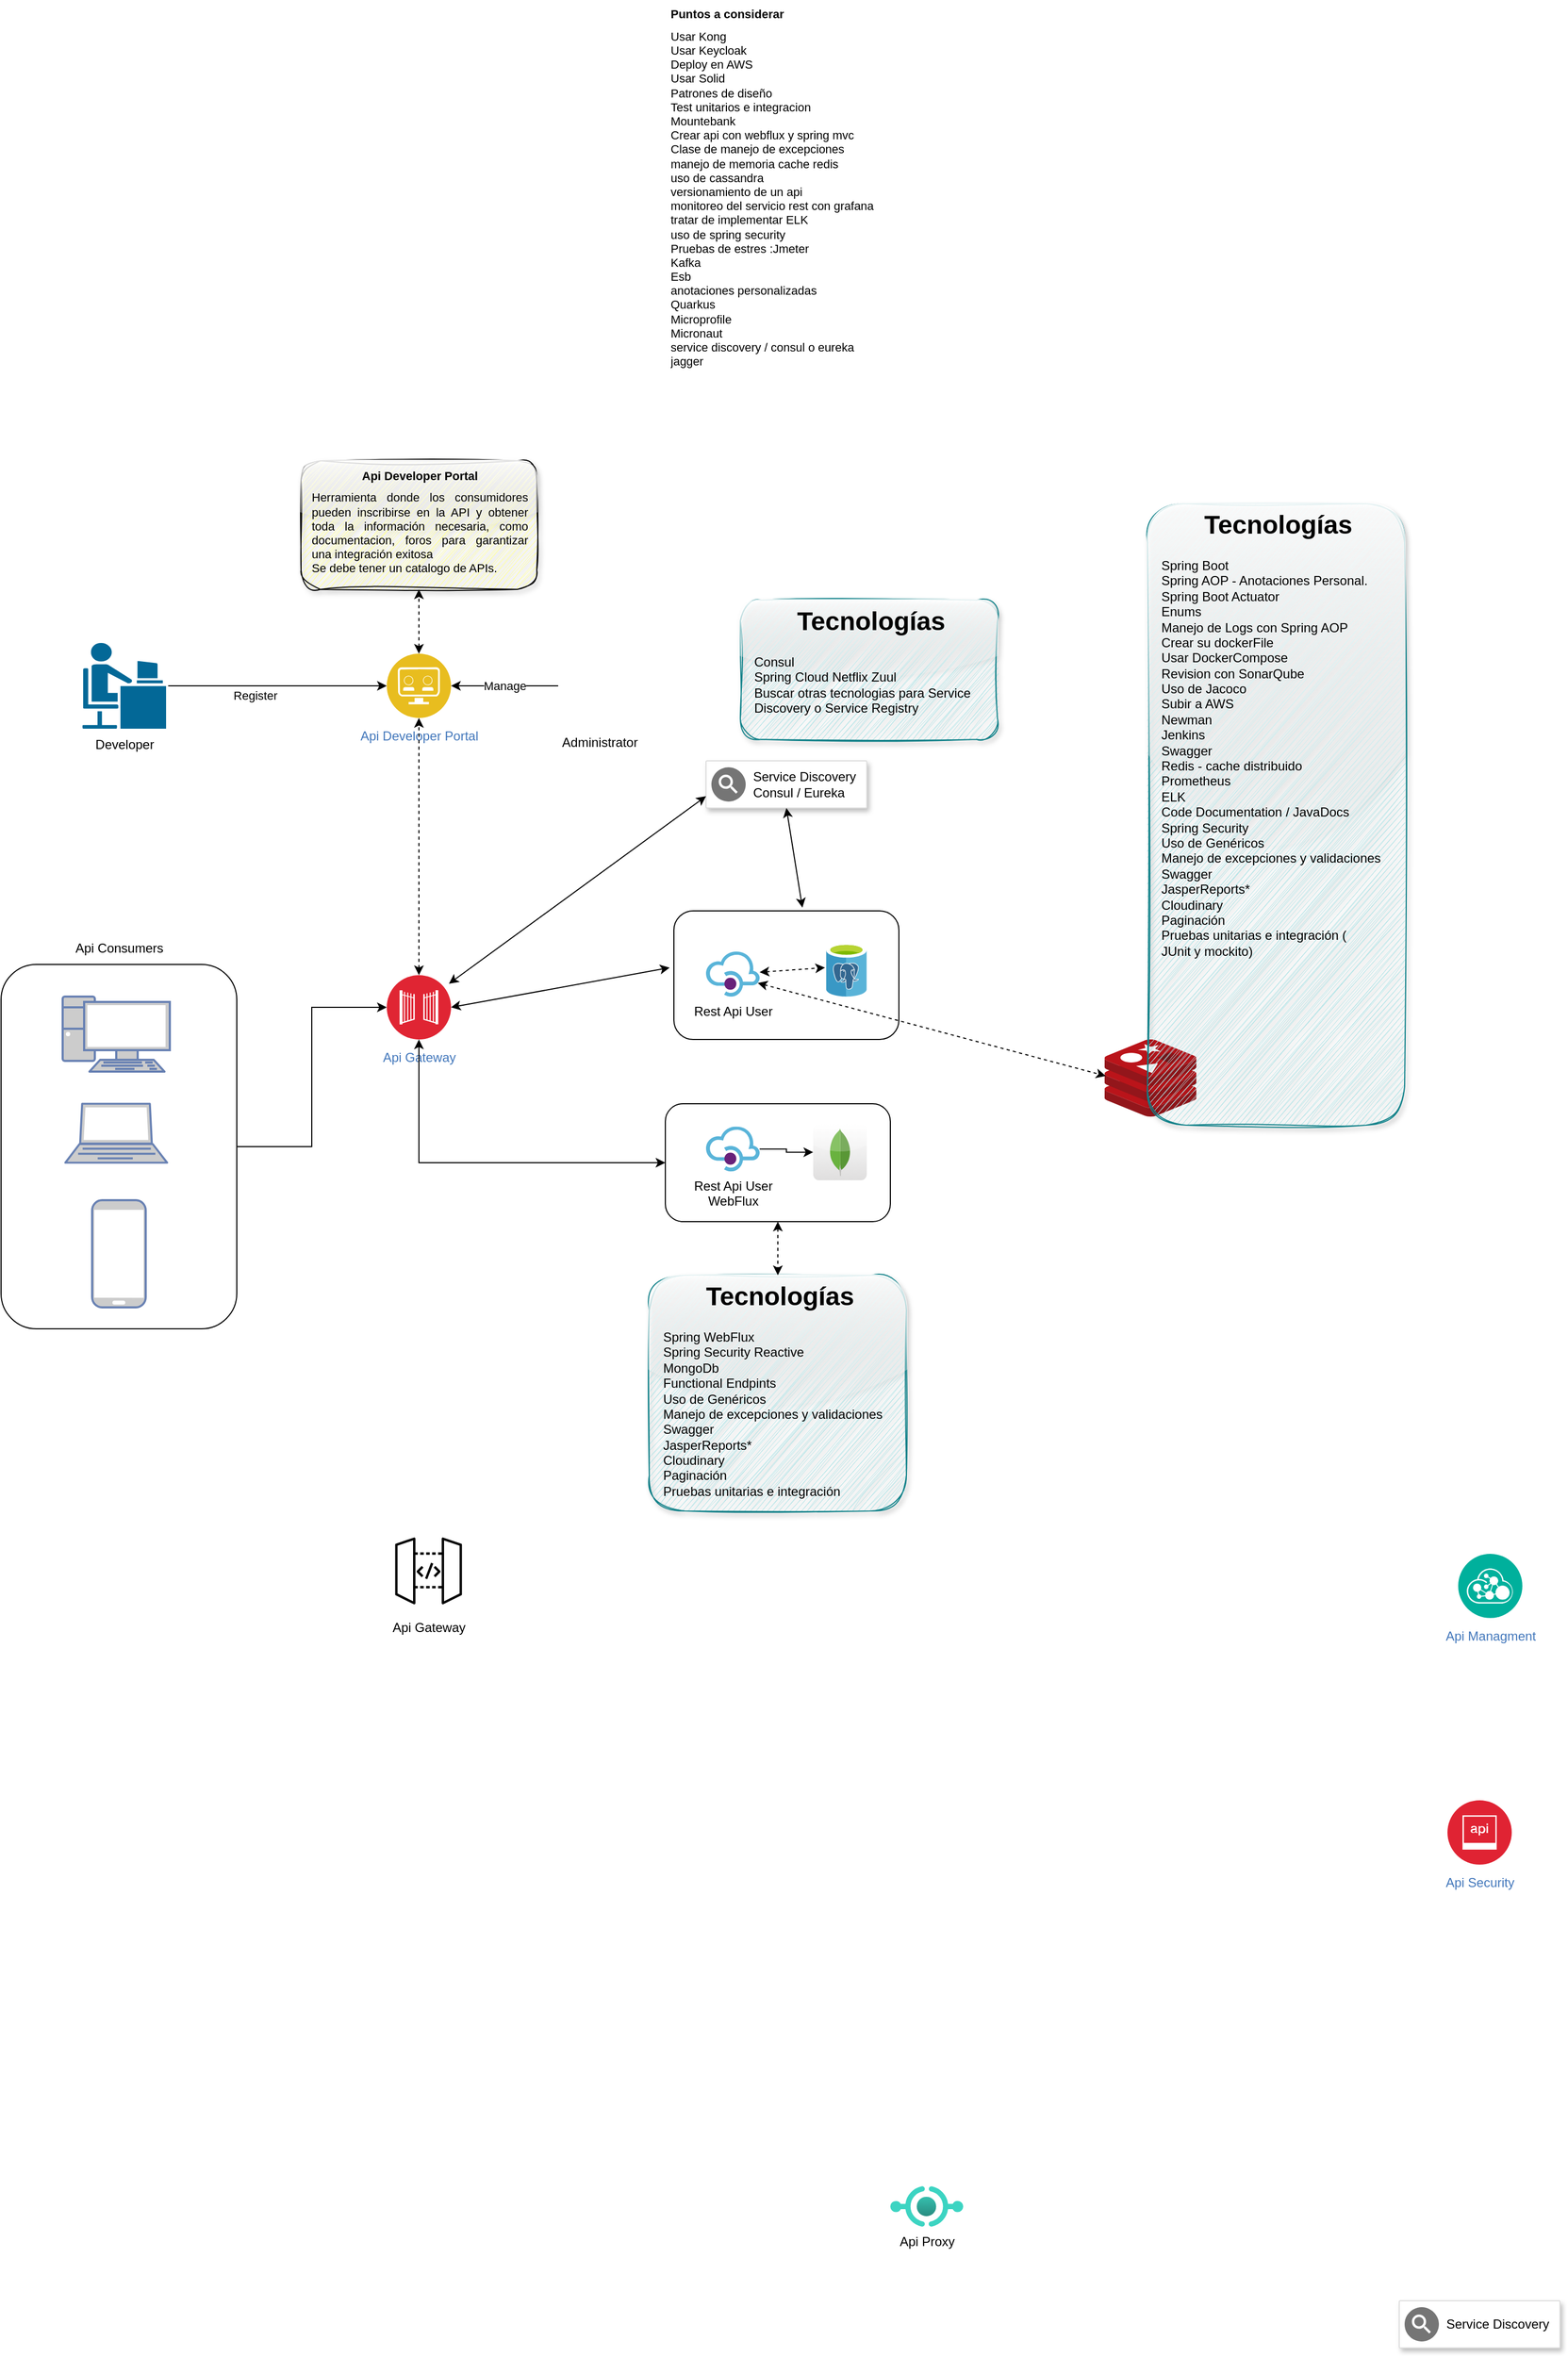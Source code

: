 <mxfile version="21.2.3" type="github">
  <diagram name="ArchitectureV1" id="oroSco3110j-UN6hGCNr">
    <mxGraphModel dx="1466" dy="2458" grid="1" gridSize="10" guides="1" tooltips="1" connect="1" arrows="1" fold="1" page="1" pageScale="1" pageWidth="2336" pageHeight="1654" math="0" shadow="0">
      <root>
        <mxCell id="0" />
        <mxCell id="1" parent="0" />
        <mxCell id="qaMLXtn1jEf3AD-3eZb_-25" value="" style="rounded=1;whiteSpace=wrap;html=1;fillColor=none;" parent="1" vertex="1">
          <mxGeometry x="648" y="-210" width="210" height="120" as="geometry" />
        </mxCell>
        <mxCell id="qaMLXtn1jEf3AD-3eZb_-27" value="" style="rounded=1;whiteSpace=wrap;html=1;fillColor=none;" parent="1" vertex="1">
          <mxGeometry x="640" y="-30" width="210" height="110" as="geometry" />
        </mxCell>
        <mxCell id="qaMLXtn1jEf3AD-3eZb_-17" style="edgeStyle=orthogonalEdgeStyle;rounded=0;orthogonalLoop=1;jettySize=auto;html=1;entryX=0;entryY=0.5;entryDx=0;entryDy=0;" parent="1" source="qaMLXtn1jEf3AD-3eZb_-14" target="qaMLXtn1jEf3AD-3eZb_-11" edge="1">
          <mxGeometry relative="1" as="geometry" />
        </mxCell>
        <mxCell id="qaMLXtn1jEf3AD-3eZb_-14" value="" style="rounded=1;whiteSpace=wrap;html=1;fillColor=none;" parent="1" vertex="1">
          <mxGeometry x="20" y="-160" width="220" height="340" as="geometry" />
        </mxCell>
        <mxCell id="0xplG7eCiTCj73ZMytgB-2" value="Rest Api User" style="image;sketch=0;aspect=fixed;html=1;points=[];align=center;fontSize=12;image=img/lib/mscae/API_Management.svg;" parent="1" vertex="1">
          <mxGeometry x="678" y="-172" width="50" height="42" as="geometry" />
        </mxCell>
        <mxCell id="0xplG7eCiTCj73ZMytgB-3" value="Api Developer Portal" style="image;aspect=fixed;perimeter=ellipsePerimeter;html=1;align=center;shadow=0;dashed=0;fontColor=#4277BB;labelBackgroundColor=default;fontSize=12;spacingTop=3;image=img/lib/ibm/applications/api_developer_portal.svg;" parent="1" vertex="1">
          <mxGeometry x="380" y="-450" width="60" height="60" as="geometry" />
        </mxCell>
        <mxCell id="0xplG7eCiTCj73ZMytgB-4" value="Api Managment" style="image;aspect=fixed;perimeter=ellipsePerimeter;html=1;align=center;shadow=0;dashed=0;fontColor=#4277BB;labelBackgroundColor=default;fontSize=12;spacingTop=3;image=img/lib/ibm/management/api_management.svg;" parent="1" vertex="1">
          <mxGeometry x="1380" y="390" width="60" height="60" as="geometry" />
        </mxCell>
        <mxCell id="0xplG7eCiTCj73ZMytgB-5" value="Api Security" style="image;aspect=fixed;perimeter=ellipsePerimeter;html=1;align=center;shadow=0;dashed=0;fontColor=#4277BB;labelBackgroundColor=default;fontSize=12;spacingTop=3;image=img/lib/ibm/security/api_security.svg;" parent="1" vertex="1">
          <mxGeometry x="1370" y="620" width="60" height="60" as="geometry" />
        </mxCell>
        <mxCell id="0xplG7eCiTCj73ZMytgB-6" value="Api Proxy" style="image;aspect=fixed;html=1;points=[];align=center;fontSize=12;image=img/lib/azure2/other/API_Proxy.svg;" parent="1" vertex="1">
          <mxGeometry x="850" y="980" width="68" height="38" as="geometry" />
        </mxCell>
        <mxCell id="0xplG7eCiTCj73ZMytgB-8" value="Api Gateway" style="sketch=0;points=[[0,0,0],[0.25,0,0],[0.5,0,0],[0.75,0,0],[1,0,0],[0,1,0],[0.25,1,0],[0.5,1,0],[0.75,1,0],[1,1,0],[0,0.25,0],[0,0.5,0],[0,0.75,0],[1,0.25,0],[1,0.5,0],[1,0.75,0]];outlineConnect=0;gradientDirection=north;dashed=0;verticalLabelPosition=bottom;verticalAlign=top;align=center;html=1;fontSize=12;fontStyle=0;aspect=fixed;shape=mxgraph.aws4.resourceIcon;resIcon=mxgraph.aws4.api_gateway;direction=west;" parent="1" vertex="1">
          <mxGeometry x="380" y="367" width="78" height="78" as="geometry" />
        </mxCell>
        <mxCell id="0xplG7eCiTCj73ZMytgB-11" value="&lt;h1 style=&quot;font-size: 11px;&quot;&gt;&lt;span style=&quot;background-color: initial; font-weight: normal;&quot;&gt;&lt;br&gt;&lt;/span&gt;&lt;/h1&gt;&lt;h1 style=&quot;text-align: center; font-size: 11px;&quot;&gt;&lt;span style=&quot;background-color: initial;&quot;&gt;Api Developer Portal&lt;/span&gt;&lt;br&gt;&lt;/h1&gt;&lt;div style=&quot;text-align: justify; font-size: 11px;&quot;&gt;Herramienta donde los consumidores pueden inscribirse en la API y obtener toda la información necesaria, como documentacion, foros para garantizar una integración exitosa&lt;/div&gt;&lt;div style=&quot;text-align: justify; font-size: 11px;&quot;&gt;Se debe tener un catalogo de APIs.&lt;/div&gt;" style="text;html=1;strokeColor=default;fillColor=#FFFF99;spacing=5;spacingTop=-30;whiteSpace=wrap;overflow=hidden;rounded=1;fontSize=11;glass=1;gradientColor=none;shadow=1;sketch=1;curveFitting=1;jiggle=2;spacingLeft=5;spacingRight=5;" parent="1" vertex="1">
          <mxGeometry x="300" y="-630" width="220" height="120" as="geometry" />
        </mxCell>
        <mxCell id="0xplG7eCiTCj73ZMytgB-13" value="&lt;h1 style=&quot;font-size: 11px;&quot;&gt;Puntos a considerar&lt;/h1&gt;&lt;div&gt;Usar Kong&lt;/div&gt;&lt;div&gt;Usar Keycloak&lt;/div&gt;&lt;div&gt;Deploy en AWS&lt;/div&gt;&lt;div&gt;Usar Solid&lt;/div&gt;&lt;div&gt;Patrones de diseño&lt;/div&gt;&lt;div&gt;Test unitarios e integracion&lt;/div&gt;&lt;div&gt;Mountebank&lt;/div&gt;&lt;div&gt;Crear api con webflux y spring mvc&lt;/div&gt;&lt;div&gt;Clase de manejo de excepciones&lt;/div&gt;&lt;div&gt;manejo de memoria cache redis&lt;/div&gt;&lt;div&gt;uso de cassandra&lt;/div&gt;&lt;div&gt;versionamiento de un api&lt;/div&gt;&lt;div&gt;monitoreo del servicio rest con grafana&lt;/div&gt;&lt;div&gt;tratar de implementar ELK&lt;/div&gt;&lt;div&gt;uso de spring security&lt;/div&gt;&lt;div&gt;Pruebas de estres :Jmeter&lt;/div&gt;&lt;div&gt;Kafka&lt;/div&gt;&lt;div&gt;Esb&lt;/div&gt;&lt;div&gt;anotaciones personalizadas&lt;/div&gt;&lt;div&gt;Quarkus&lt;/div&gt;&lt;div&gt;Microprofile&lt;/div&gt;&lt;div&gt;Micronaut&lt;/div&gt;&lt;div&gt;service discovery / consul o eureka&lt;/div&gt;&lt;div&gt;ja&lt;span style=&quot;background-color: initial;&quot;&gt;gger&lt;/span&gt;&lt;/div&gt;" style="text;html=1;strokeColor=none;fillColor=none;spacing=5;spacingTop=-20;whiteSpace=wrap;overflow=hidden;rounded=0;fontSize=11;" parent="1" vertex="1">
          <mxGeometry x="640" y="-1050" width="210" height="380" as="geometry" />
        </mxCell>
        <mxCell id="hXSa_8uIZ4iLDt3UTee9-5" value="" style="edgeStyle=orthogonalEdgeStyle;rounded=0;orthogonalLoop=1;jettySize=auto;html=1;" parent="1" source="hXSa_8uIZ4iLDt3UTee9-3" target="hXSa_8uIZ4iLDt3UTee9-4" edge="1">
          <mxGeometry relative="1" as="geometry" />
        </mxCell>
        <mxCell id="hXSa_8uIZ4iLDt3UTee9-3" value="Rest Api User &lt;br&gt;WebFlux" style="image;sketch=0;aspect=fixed;html=1;points=[];align=center;fontSize=12;image=img/lib/mscae/API_Management.svg;" parent="1" vertex="1">
          <mxGeometry x="678" y="-8.8" width="50" height="42" as="geometry" />
        </mxCell>
        <mxCell id="hXSa_8uIZ4iLDt3UTee9-4" value="" style="dashed=0;outlineConnect=0;html=1;align=center;labelPosition=center;verticalLabelPosition=bottom;verticalAlign=top;shape=mxgraph.webicons.mongodb;gradientColor=#DFDEDE" parent="1" vertex="1">
          <mxGeometry x="778" y="-11" width="50" height="52.4" as="geometry" />
        </mxCell>
        <mxCell id="hXSa_8uIZ4iLDt3UTee9-6" value="" style="image;sketch=0;aspect=fixed;html=1;points=[];align=center;fontSize=12;image=img/lib/mscae/Azure_Database_for_PostgreSQL_servers.svg;" parent="1" vertex="1">
          <mxGeometry x="790" y="-180" width="38" height="50" as="geometry" />
        </mxCell>
        <mxCell id="hXSa_8uIZ4iLDt3UTee9-8" value="&lt;h1&gt;&amp;nbsp; &amp;nbsp; &amp;nbsp; Tecnologías&lt;/h1&gt;&lt;div&gt;Spring WebFlux&lt;/div&gt;&lt;div&gt;Spring Security Reactive&lt;/div&gt;&lt;div&gt;MongoDb&lt;/div&gt;&lt;div&gt;Functional Endpints&lt;/div&gt;&lt;div&gt;Uso de Genéricos&amp;nbsp;&lt;/div&gt;&lt;div&gt;Manejo de excepciones y validaciones&lt;/div&gt;&lt;div&gt;Swagger&lt;/div&gt;&lt;div&gt;JasperReports*&lt;/div&gt;&lt;div&gt;Cloudinary&amp;nbsp;&lt;/div&gt;&lt;div&gt;Paginación&lt;/div&gt;&lt;div&gt;Pruebas unitarias e integración&amp;nbsp;&lt;/div&gt;&lt;div&gt;&lt;br&gt;&lt;/div&gt;&lt;div&gt;&lt;br&gt;&lt;/div&gt;" style="text;html=1;strokeColor=#0e8088;fillColor=#b0e3e6;spacing=5;spacingTop=-20;whiteSpace=wrap;overflow=hidden;rounded=1;glass=1;shadow=1;sketch=1;curveFitting=1;jiggle=2;labelBackgroundColor=none;labelBorderColor=none;spacingLeft=8;" parent="1" vertex="1">
          <mxGeometry x="625" y="130.0" width="240" height="220" as="geometry" />
        </mxCell>
        <mxCell id="hXSa_8uIZ4iLDt3UTee9-12" value="" style="strokeColor=#dddddd;shadow=1;strokeWidth=1;rounded=1;absoluteArcSize=1;arcSize=2;" parent="1" vertex="1">
          <mxGeometry x="1325" y="1087" width="150" height="44" as="geometry" />
        </mxCell>
        <mxCell id="hXSa_8uIZ4iLDt3UTee9-13" value="Service Discovery" style="sketch=0;dashed=0;connectable=0;html=1;fillColor=#757575;strokeColor=none;shape=mxgraph.gcp2.service_discovery;part=1;labelPosition=right;verticalLabelPosition=middle;align=left;verticalAlign=middle;spacingLeft=5;fontSize=12;" parent="hXSa_8uIZ4iLDt3UTee9-12" vertex="1">
          <mxGeometry y="0.5" width="32" height="32" relative="1" as="geometry">
            <mxPoint x="5" y="-16" as="offset" />
          </mxGeometry>
        </mxCell>
        <mxCell id="hXSa_8uIZ4iLDt3UTee9-16" value="" style="image;sketch=0;aspect=fixed;html=1;points=[];align=center;fontSize=12;image=img/lib/mscae/Cache_Redis_Product.svg;" parent="1" vertex="1">
          <mxGeometry x="1050" y="-90" width="85.71" height="72" as="geometry" />
        </mxCell>
        <mxCell id="hXSa_8uIZ4iLDt3UTee9-21" value="" style="fontColor=#0066CC;verticalAlign=top;verticalLabelPosition=bottom;labelPosition=center;align=center;html=1;outlineConnect=0;fillColor=#CCCCCC;strokeColor=#6881B3;gradientColor=none;gradientDirection=north;strokeWidth=2;shape=mxgraph.networks.pc;" parent="1" vertex="1">
          <mxGeometry x="77.5" y="-130" width="100" height="70" as="geometry" />
        </mxCell>
        <mxCell id="hXSa_8uIZ4iLDt3UTee9-22" value="" style="fontColor=#0066CC;verticalAlign=top;verticalLabelPosition=bottom;labelPosition=center;align=center;html=1;outlineConnect=0;fillColor=#CCCCCC;strokeColor=#6881B3;gradientColor=none;gradientDirection=north;strokeWidth=2;shape=mxgraph.networks.laptop;" parent="1" vertex="1">
          <mxGeometry x="80" y="-30" width="95" height="55" as="geometry" />
        </mxCell>
        <mxCell id="hXSa_8uIZ4iLDt3UTee9-30" value="" style="fontColor=#0066CC;verticalAlign=top;verticalLabelPosition=bottom;labelPosition=center;align=center;html=1;outlineConnect=0;fillColor=#CCCCCC;strokeColor=#6881B3;gradientColor=none;gradientDirection=north;strokeWidth=2;shape=mxgraph.networks.mobile;" parent="1" vertex="1">
          <mxGeometry x="105" y="60" width="50" height="100" as="geometry" />
        </mxCell>
        <mxCell id="qaMLXtn1jEf3AD-3eZb_-3" style="edgeStyle=orthogonalEdgeStyle;rounded=0;orthogonalLoop=1;jettySize=auto;html=1;entryX=0;entryY=0.5;entryDx=0;entryDy=0;" parent="1" source="qaMLXtn1jEf3AD-3eZb_-1" target="0xplG7eCiTCj73ZMytgB-3" edge="1">
          <mxGeometry relative="1" as="geometry" />
        </mxCell>
        <mxCell id="qaMLXtn1jEf3AD-3eZb_-7" value="Register" style="edgeLabel;html=1;align=center;verticalAlign=middle;resizable=0;points=[];" parent="qaMLXtn1jEf3AD-3eZb_-3" vertex="1" connectable="0">
          <mxGeometry x="-0.217" y="3" relative="1" as="geometry">
            <mxPoint x="1" y="12" as="offset" />
          </mxGeometry>
        </mxCell>
        <mxCell id="qaMLXtn1jEf3AD-3eZb_-1" value="Developer" style="shape=mxgraph.cisco.people.androgenous_person;html=1;pointerEvents=1;dashed=0;fillColor=#036897;strokeColor=#ffffff;strokeWidth=2;verticalLabelPosition=bottom;verticalAlign=top;align=center;outlineConnect=0;" parent="1" vertex="1">
          <mxGeometry x="95" y="-461" width="80" height="82" as="geometry" />
        </mxCell>
        <mxCell id="qaMLXtn1jEf3AD-3eZb_-6" value="Manage" style="edgeStyle=orthogonalEdgeStyle;rounded=0;orthogonalLoop=1;jettySize=auto;html=1;" parent="1" source="qaMLXtn1jEf3AD-3eZb_-2" target="0xplG7eCiTCj73ZMytgB-3" edge="1">
          <mxGeometry relative="1" as="geometry" />
        </mxCell>
        <mxCell id="qaMLXtn1jEf3AD-3eZb_-2" value="Administrator" style="shape=image;html=1;verticalAlign=top;verticalLabelPosition=bottom;labelBackgroundColor=none;imageAspect=0;aspect=fixed;image=https://cdn3.iconfinder.com/data/icons/49handdrawing/128x128/user-admin.png;whiteSpace=wrap;labelBorderColor=none;" parent="1" vertex="1">
          <mxGeometry x="540" y="-459" width="78" height="78" as="geometry" />
        </mxCell>
        <mxCell id="qaMLXtn1jEf3AD-3eZb_-10" value="" style="html=1;labelBackgroundColor=#ffffff;startArrow=classic;startFill=1;startSize=6;endArrow=classic;endFill=1;endSize=6;jettySize=auto;orthogonalLoop=1;strokeWidth=1;dashed=1;fontSize=14;rounded=0;entryX=0.5;entryY=1;entryDx=0;entryDy=0;exitX=0.5;exitY=0;exitDx=0;exitDy=0;" parent="1" source="0xplG7eCiTCj73ZMytgB-3" target="0xplG7eCiTCj73ZMytgB-11" edge="1">
          <mxGeometry width="60" height="60" relative="1" as="geometry">
            <mxPoint x="370" y="-450" as="sourcePoint" />
            <mxPoint x="430" y="-510" as="targetPoint" />
          </mxGeometry>
        </mxCell>
        <mxCell id="qaMLXtn1jEf3AD-3eZb_-11" value="Api Gateway" style="image;aspect=fixed;perimeter=ellipsePerimeter;html=1;align=center;shadow=0;dashed=0;fontColor=#4277BB;labelBackgroundColor=default;fontSize=12;spacingTop=3;image=img/lib/ibm/security/gateway.svg;" parent="1" vertex="1">
          <mxGeometry x="380" y="-150" width="60" height="60" as="geometry" />
        </mxCell>
        <mxCell id="qaMLXtn1jEf3AD-3eZb_-12" value="" style="html=1;labelBackgroundColor=#ffffff;startArrow=classic;startFill=1;startSize=6;endArrow=classic;endFill=1;endSize=6;jettySize=auto;orthogonalLoop=1;strokeWidth=1;dashed=1;fontSize=14;rounded=0;entryX=0.5;entryY=1;entryDx=0;entryDy=0;exitX=0.5;exitY=0;exitDx=0;exitDy=0;" parent="1" source="qaMLXtn1jEf3AD-3eZb_-11" target="0xplG7eCiTCj73ZMytgB-3" edge="1">
          <mxGeometry width="60" height="60" relative="1" as="geometry">
            <mxPoint x="420" y="-319" as="sourcePoint" />
            <mxPoint x="420" y="-370" as="targetPoint" />
          </mxGeometry>
        </mxCell>
        <mxCell id="qaMLXtn1jEf3AD-3eZb_-16" value="Api Consumers" style="text;html=1;align=center;verticalAlign=middle;resizable=0;points=[];autosize=1;strokeColor=none;fillColor=none;" parent="1" vertex="1">
          <mxGeometry x="75" y="-190" width="110" height="30" as="geometry" />
        </mxCell>
        <mxCell id="qaMLXtn1jEf3AD-3eZb_-23" value="" style="html=1;labelBackgroundColor=#ffffff;startArrow=classic;startFill=1;startSize=6;endArrow=classic;endFill=1;endSize=6;jettySize=auto;orthogonalLoop=1;strokeWidth=1;dashed=1;fontSize=14;rounded=0;entryX=0.012;entryY=0.473;entryDx=0;entryDy=0;entryPerimeter=0;exitX=0.966;exitY=0.699;exitDx=0;exitDy=0;exitPerimeter=0;" parent="1" source="0xplG7eCiTCj73ZMytgB-2" target="hXSa_8uIZ4iLDt3UTee9-16" edge="1">
          <mxGeometry width="60" height="60" relative="1" as="geometry">
            <mxPoint x="632" y="-119" as="sourcePoint" />
            <mxPoint x="790" y="-145" as="targetPoint" />
            <Array as="points" />
          </mxGeometry>
        </mxCell>
        <mxCell id="qaMLXtn1jEf3AD-3eZb_-28" value="" style="html=1;labelBackgroundColor=#ffffff;startArrow=classic;startFill=1;startSize=6;endArrow=classic;endFill=1;endSize=6;jettySize=auto;orthogonalLoop=1;strokeWidth=1;dashed=1;fontSize=14;rounded=0;entryX=0.5;entryY=0;entryDx=0;entryDy=0;exitX=0.5;exitY=1;exitDx=0;exitDy=0;" parent="1" source="qaMLXtn1jEf3AD-3eZb_-27" target="hXSa_8uIZ4iLDt3UTee9-8" edge="1">
          <mxGeometry width="60" height="60" relative="1" as="geometry">
            <mxPoint x="650" y="90" as="sourcePoint" />
            <mxPoint x="871" y="-76" as="targetPoint" />
            <Array as="points" />
          </mxGeometry>
        </mxCell>
        <mxCell id="qaMLXtn1jEf3AD-3eZb_-31" value="" style="endArrow=classic;startArrow=classic;html=1;rounded=0;exitX=1;exitY=0.5;exitDx=0;exitDy=0;entryX=-0.019;entryY=0.442;entryDx=0;entryDy=0;entryPerimeter=0;" parent="1" source="qaMLXtn1jEf3AD-3eZb_-11" target="qaMLXtn1jEf3AD-3eZb_-25" edge="1">
          <mxGeometry width="50" height="50" relative="1" as="geometry">
            <mxPoint x="450" y="-150" as="sourcePoint" />
            <mxPoint x="500" y="-200" as="targetPoint" />
          </mxGeometry>
        </mxCell>
        <mxCell id="qaMLXtn1jEf3AD-3eZb_-32" value="" style="endArrow=classic;startArrow=classic;html=1;rounded=0;exitX=0.5;exitY=1;exitDx=0;exitDy=0;entryX=0;entryY=0.5;entryDx=0;entryDy=0;" parent="1" source="qaMLXtn1jEf3AD-3eZb_-11" target="qaMLXtn1jEf3AD-3eZb_-27" edge="1">
          <mxGeometry width="50" height="50" relative="1" as="geometry">
            <mxPoint x="390" y="-23" as="sourcePoint" />
            <mxPoint x="486" y="-40" as="targetPoint" />
            <Array as="points">
              <mxPoint x="410" y="25" />
            </Array>
          </mxGeometry>
        </mxCell>
        <mxCell id="qaMLXtn1jEf3AD-3eZb_-35" value="" style="html=1;labelBackgroundColor=#ffffff;startArrow=classic;startFill=1;startSize=6;endArrow=classic;endFill=1;endSize=6;jettySize=auto;orthogonalLoop=1;strokeWidth=1;dashed=1;fontSize=14;rounded=0;entryX=-0.026;entryY=0.46;entryDx=0;entryDy=0;entryPerimeter=0;" parent="1" source="0xplG7eCiTCj73ZMytgB-2" target="hXSa_8uIZ4iLDt3UTee9-6" edge="1">
          <mxGeometry width="60" height="60" relative="1" as="geometry">
            <mxPoint x="693" y="-300" as="sourcePoint" />
            <mxPoint x="828" y="-245" as="targetPoint" />
            <Array as="points" />
          </mxGeometry>
        </mxCell>
        <mxCell id="qaMLXtn1jEf3AD-3eZb_-36" value="&lt;h1&gt;&amp;nbsp; &amp;nbsp; &amp;nbsp; Tecnologías&lt;/h1&gt;&lt;div&gt;Spring Boot&lt;/div&gt;&lt;div&gt;Spring AOP - Anotaciones Personal.&lt;/div&gt;&lt;div&gt;Spring Boot Actuator&lt;/div&gt;&lt;div&gt;Enums&lt;/div&gt;&lt;div&gt;Manejo de Logs con Spring AOP&lt;/div&gt;&lt;div&gt;Crear su dockerFile&lt;/div&gt;&lt;div&gt;Usar DockerCompose&lt;/div&gt;&lt;div&gt;Revision con SonarQube&lt;/div&gt;&lt;div&gt;Uso de Jacoco&lt;/div&gt;&lt;div&gt;Subir a AWS&lt;/div&gt;&lt;div&gt;Newman&lt;/div&gt;&lt;div&gt;Jenkins&lt;/div&gt;&lt;div&gt;Swagger&lt;/div&gt;&lt;div&gt;Redis - cache distribuido&lt;/div&gt;&lt;div&gt;Prometheus&lt;/div&gt;&lt;div&gt;ELK&lt;/div&gt;&lt;div&gt;Code Documentation / JavaDocs&lt;/div&gt;&lt;div&gt;Spring Security&lt;/div&gt;&lt;div&gt;Uso de Genéricos&amp;nbsp;&lt;/div&gt;&lt;div&gt;Manejo de excepciones y validaciones&lt;/div&gt;&lt;div&gt;Swagger&lt;/div&gt;&lt;div&gt;JasperReports*&lt;/div&gt;&lt;div&gt;Cloudinary&amp;nbsp;&lt;/div&gt;&lt;div&gt;Paginación&lt;/div&gt;&lt;div&gt;Pruebas unitarias e integración (&lt;/div&gt;JUnit y mockito&lt;span style=&quot;background-color: initial;&quot;&gt;)&lt;/span&gt;&lt;br&gt;&lt;div&gt;&lt;br&gt;&lt;/div&gt;&lt;div&gt;&lt;br&gt;&lt;/div&gt;" style="text;html=1;strokeColor=#0e8088;fillColor=#b0e3e6;spacing=5;spacingTop=-20;whiteSpace=wrap;overflow=hidden;rounded=1;glass=1;shadow=1;sketch=1;curveFitting=1;jiggle=2;labelBackgroundColor=none;labelBorderColor=none;spacingLeft=8;" parent="1" vertex="1">
          <mxGeometry x="1090" y="-590" width="240" height="580" as="geometry" />
        </mxCell>
        <mxCell id="kiC5Gqh52XwYXG_FM10k-1" value="" style="strokeColor=#dddddd;shadow=1;strokeWidth=1;rounded=1;absoluteArcSize=1;arcSize=2;" vertex="1" parent="1">
          <mxGeometry x="678" y="-350" width="150" height="44" as="geometry" />
        </mxCell>
        <mxCell id="kiC5Gqh52XwYXG_FM10k-2" value="Service Discovery&lt;br&gt;Consul / Eureka" style="sketch=0;dashed=0;connectable=0;html=1;fillColor=#757575;strokeColor=none;shape=mxgraph.gcp2.service_discovery;part=1;labelPosition=right;verticalLabelPosition=middle;align=left;verticalAlign=middle;spacingLeft=5;fontSize=12;" vertex="1" parent="kiC5Gqh52XwYXG_FM10k-1">
          <mxGeometry y="0.5" width="32" height="32" relative="1" as="geometry">
            <mxPoint x="5" y="-16" as="offset" />
          </mxGeometry>
        </mxCell>
        <mxCell id="kiC5Gqh52XwYXG_FM10k-3" value="" style="endArrow=classic;startArrow=classic;html=1;rounded=0;exitX=0.967;exitY=0.133;exitDx=0;exitDy=0;entryX=0;entryY=0.75;entryDx=0;entryDy=0;exitPerimeter=0;" edge="1" parent="1" source="qaMLXtn1jEf3AD-3eZb_-11" target="kiC5Gqh52XwYXG_FM10k-1">
          <mxGeometry width="50" height="50" relative="1" as="geometry">
            <mxPoint x="450" y="-110" as="sourcePoint" />
            <mxPoint x="646" y="-142" as="targetPoint" />
          </mxGeometry>
        </mxCell>
        <mxCell id="kiC5Gqh52XwYXG_FM10k-4" value="" style="endArrow=classic;startArrow=classic;html=1;rounded=0;entryX=0.5;entryY=1;entryDx=0;entryDy=0;exitX=0.571;exitY=-0.025;exitDx=0;exitDy=0;exitPerimeter=0;" edge="1" parent="1" source="qaMLXtn1jEf3AD-3eZb_-25" target="kiC5Gqh52XwYXG_FM10k-1">
          <mxGeometry width="50" height="50" relative="1" as="geometry">
            <mxPoint x="800" y="-220" as="sourcePoint" />
            <mxPoint x="730" y="-328" as="targetPoint" />
          </mxGeometry>
        </mxCell>
        <mxCell id="kiC5Gqh52XwYXG_FM10k-6" value="&lt;h1&gt;&amp;nbsp; &amp;nbsp; &amp;nbsp; Tecnologías&lt;/h1&gt;&lt;div&gt;Consul&lt;/div&gt;&lt;div&gt;Spring Cloud Netflix Zuul&lt;br&gt;&lt;/div&gt;&lt;div&gt;Buscar otras tecnologias para Service Discovery o Service Registry&lt;/div&gt;&lt;div&gt;&lt;br&gt;&lt;/div&gt;&lt;div&gt;&lt;br&gt;&lt;/div&gt;" style="text;html=1;strokeColor=#0e8088;fillColor=#b0e3e6;spacing=5;spacingTop=-20;whiteSpace=wrap;overflow=hidden;rounded=1;glass=1;shadow=1;sketch=1;curveFitting=1;jiggle=2;labelBackgroundColor=none;labelBorderColor=none;spacingLeft=8;" vertex="1" parent="1">
          <mxGeometry x="710" y="-500" width="240" height="130" as="geometry" />
        </mxCell>
      </root>
    </mxGraphModel>
  </diagram>
</mxfile>
